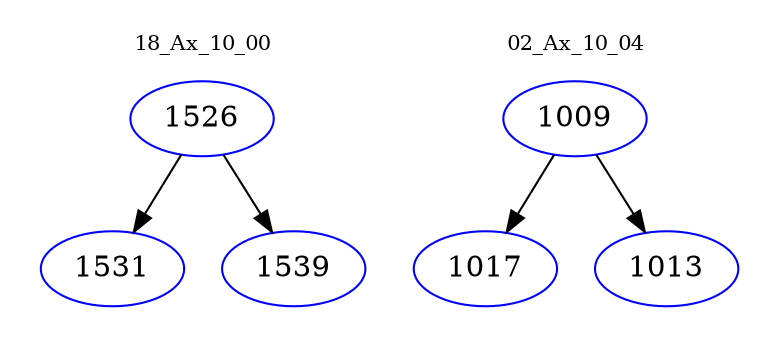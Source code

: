 digraph{
subgraph cluster_0 {
color = white
label = "18_Ax_10_00";
fontsize=10;
T0_1526 [label="1526", color="blue"]
T0_1526 -> T0_1531 [color="black"]
T0_1531 [label="1531", color="blue"]
T0_1526 -> T0_1539 [color="black"]
T0_1539 [label="1539", color="blue"]
}
subgraph cluster_1 {
color = white
label = "02_Ax_10_04";
fontsize=10;
T1_1009 [label="1009", color="blue"]
T1_1009 -> T1_1017 [color="black"]
T1_1017 [label="1017", color="blue"]
T1_1009 -> T1_1013 [color="black"]
T1_1013 [label="1013", color="blue"]
}
}
